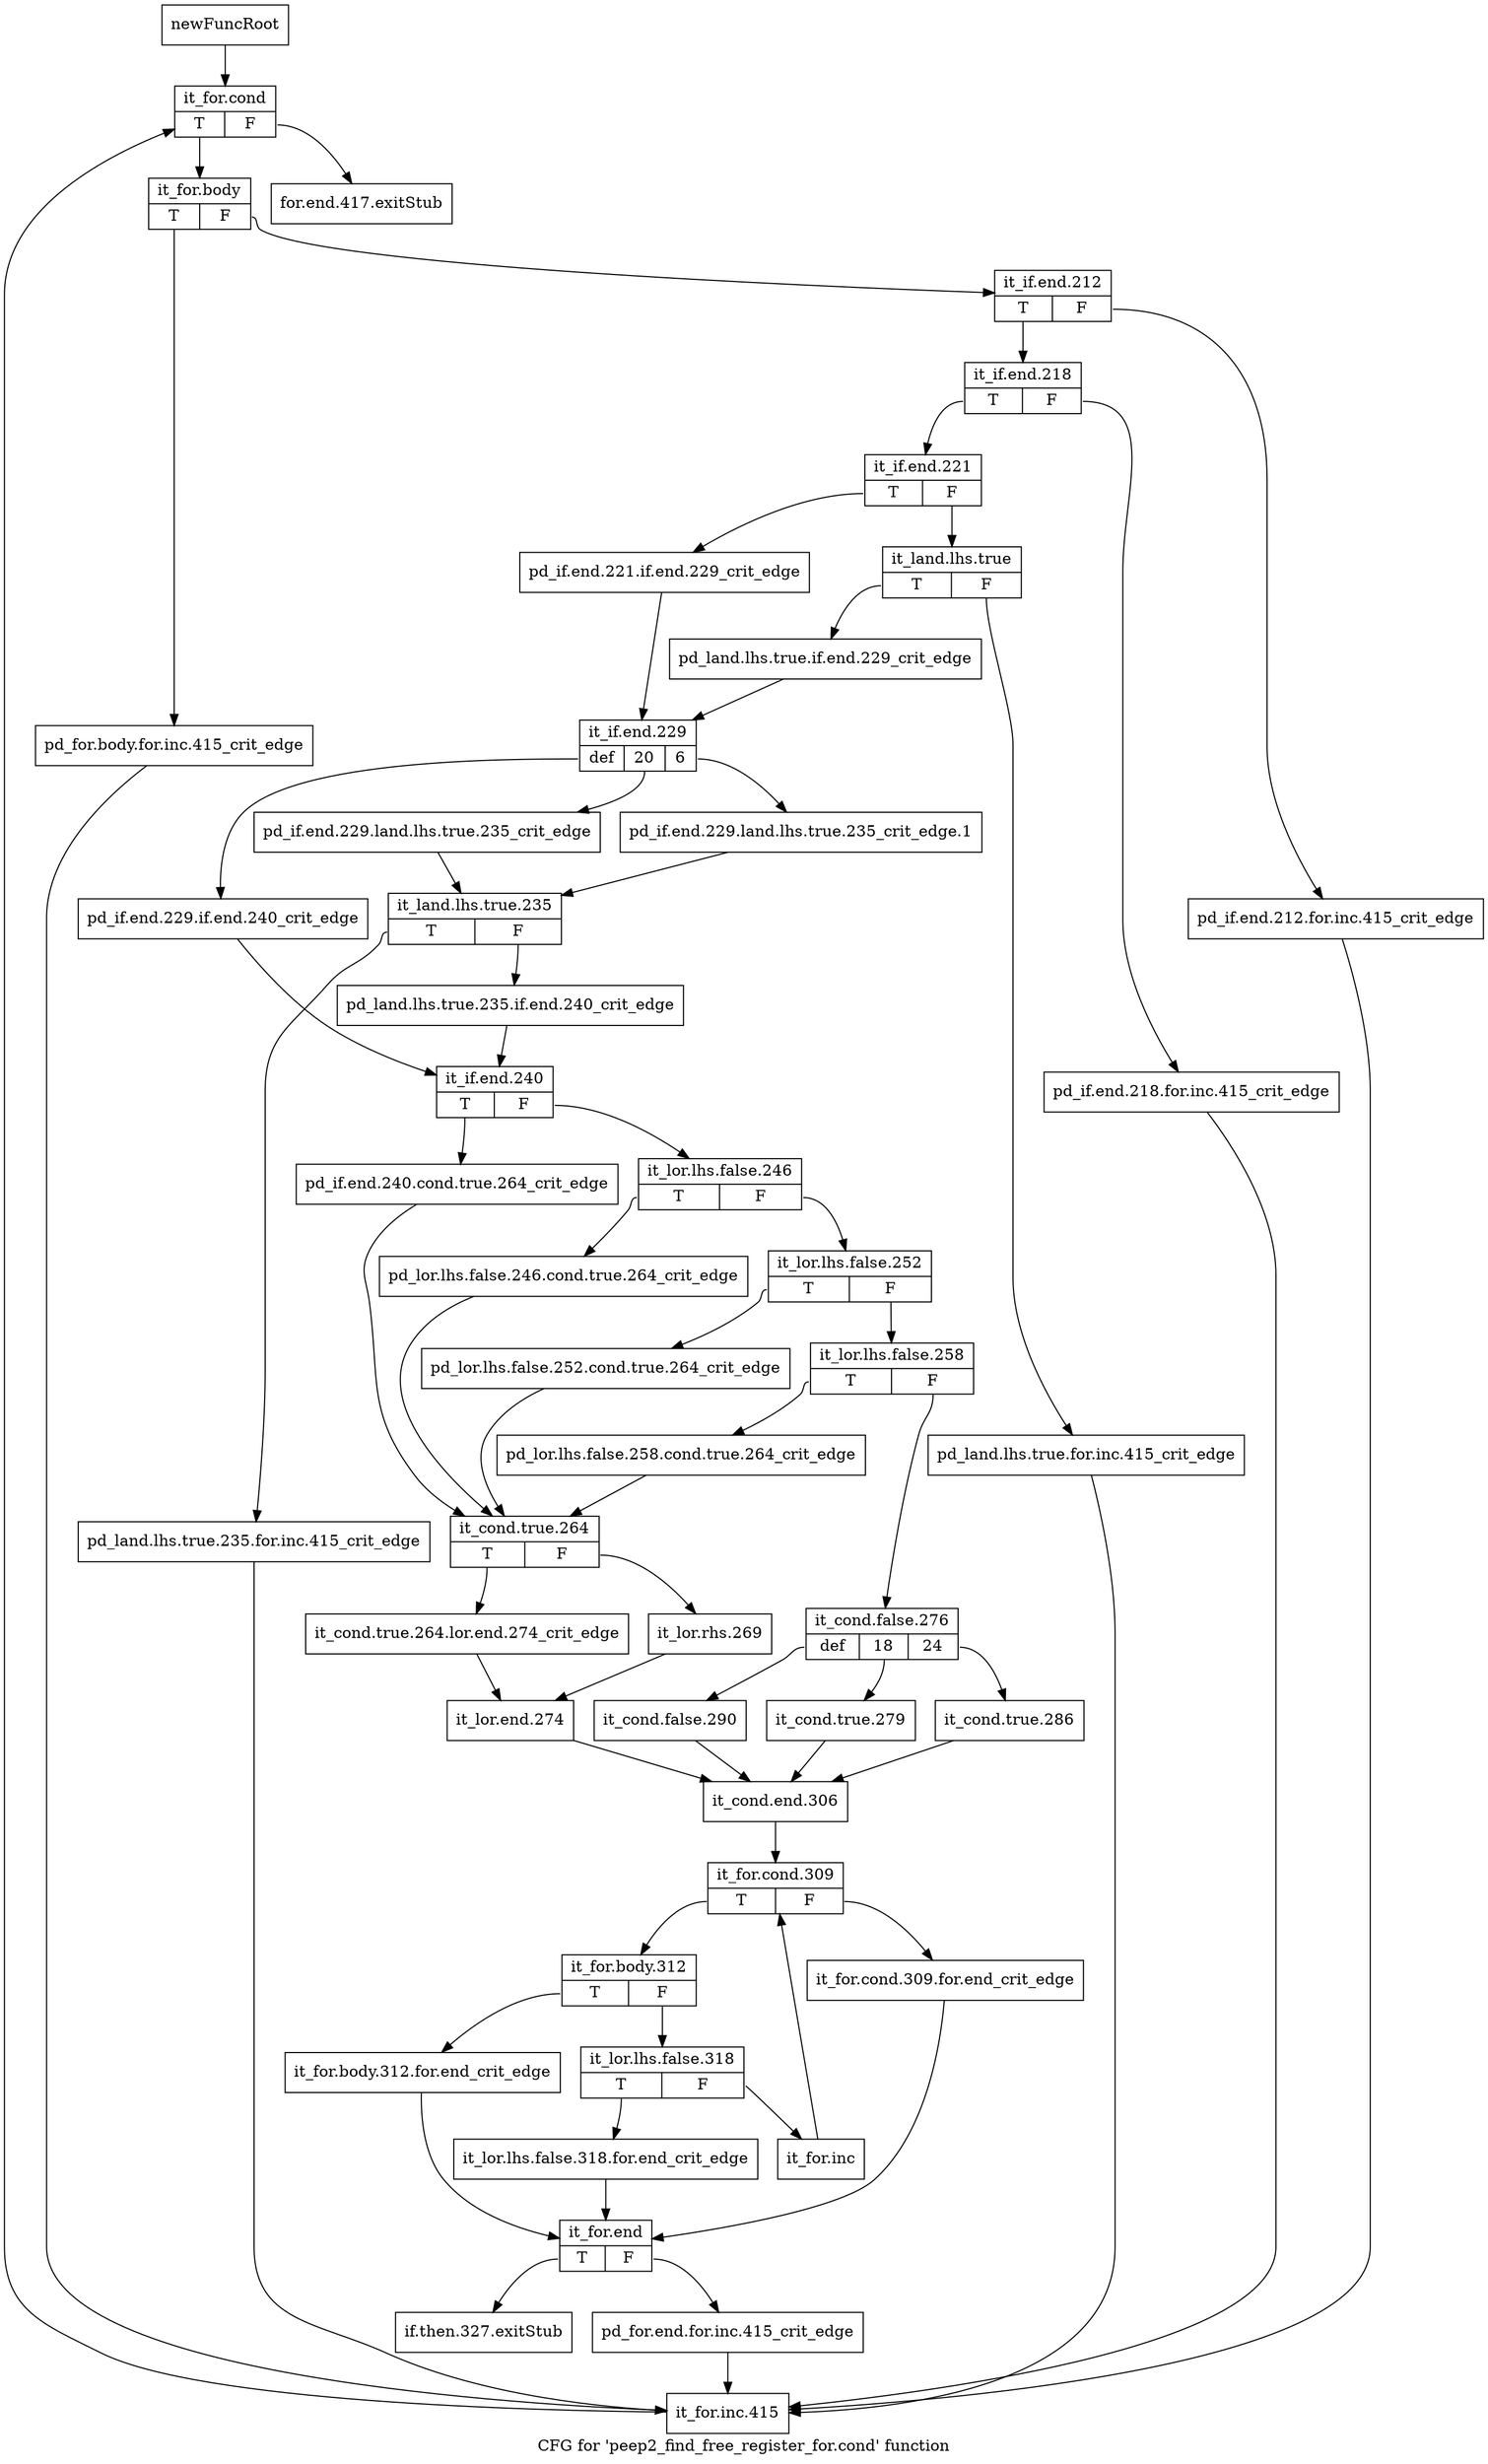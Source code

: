 digraph "CFG for 'peep2_find_free_register_for.cond' function" {
	label="CFG for 'peep2_find_free_register_for.cond' function";

	Node0xb8b2540 [shape=record,label="{newFuncRoot}"];
	Node0xb8b2540 -> Node0xb8b2630;
	Node0xb8b2590 [shape=record,label="{for.end.417.exitStub}"];
	Node0xb8b25e0 [shape=record,label="{if.then.327.exitStub}"];
	Node0xb8b2630 [shape=record,label="{it_for.cond|{<s0>T|<s1>F}}"];
	Node0xb8b2630:s0 -> Node0xb8b2680;
	Node0xb8b2630:s1 -> Node0xb8b2590;
	Node0xb8b2680 [shape=record,label="{it_for.body|{<s0>T|<s1>F}}"];
	Node0xb8b2680:s0 -> Node0xb8b33f0;
	Node0xb8b2680:s1 -> Node0xb8b26d0;
	Node0xb8b26d0 [shape=record,label="{it_if.end.212|{<s0>T|<s1>F}}"];
	Node0xb8b26d0:s0 -> Node0xb8b2770;
	Node0xb8b26d0:s1 -> Node0xb8b2720;
	Node0xb8b2720 [shape=record,label="{pd_if.end.212.for.inc.415_crit_edge}"];
	Node0xb8b2720 -> Node0xb8b3440;
	Node0xb8b2770 [shape=record,label="{it_if.end.218|{<s0>T|<s1>F}}"];
	Node0xb8b2770:s0 -> Node0xb8b2810;
	Node0xb8b2770:s1 -> Node0xb8b27c0;
	Node0xb8b27c0 [shape=record,label="{pd_if.end.218.for.inc.415_crit_edge}"];
	Node0xb8b27c0 -> Node0xb8b3440;
	Node0xb8b2810 [shape=record,label="{it_if.end.221|{<s0>T|<s1>F}}"];
	Node0xb8b2810:s0 -> Node0xb8b2950;
	Node0xb8b2810:s1 -> Node0xb8b2860;
	Node0xb8b2860 [shape=record,label="{it_land.lhs.true|{<s0>T|<s1>F}}"];
	Node0xb8b2860:s0 -> Node0xb8b2900;
	Node0xb8b2860:s1 -> Node0xb8b28b0;
	Node0xb8b28b0 [shape=record,label="{pd_land.lhs.true.for.inc.415_crit_edge}"];
	Node0xb8b28b0 -> Node0xb8b3440;
	Node0xb8b2900 [shape=record,label="{pd_land.lhs.true.if.end.229_crit_edge}"];
	Node0xb8b2900 -> Node0xb8b29a0;
	Node0xb8b2950 [shape=record,label="{pd_if.end.221.if.end.229_crit_edge}"];
	Node0xb8b2950 -> Node0xb8b29a0;
	Node0xb8b29a0 [shape=record,label="{it_if.end.229|{<s0>def|<s1>20|<s2>6}}"];
	Node0xb8b29a0:s0 -> Node0xb8b2b80;
	Node0xb8b29a0:s1 -> Node0xb8b2a40;
	Node0xb8b29a0:s2 -> Node0xb8b29f0;
	Node0xb8b29f0 [shape=record,label="{pd_if.end.229.land.lhs.true.235_crit_edge.1}"];
	Node0xb8b29f0 -> Node0xb8b2a90;
	Node0xb8b2a40 [shape=record,label="{pd_if.end.229.land.lhs.true.235_crit_edge}"];
	Node0xb8b2a40 -> Node0xb8b2a90;
	Node0xb8b2a90 [shape=record,label="{it_land.lhs.true.235|{<s0>T|<s1>F}}"];
	Node0xb8b2a90:s0 -> Node0xb8b2b30;
	Node0xb8b2a90:s1 -> Node0xb8b2ae0;
	Node0xb8b2ae0 [shape=record,label="{pd_land.lhs.true.235.if.end.240_crit_edge}"];
	Node0xb8b2ae0 -> Node0xb8b2bd0;
	Node0xb8b2b30 [shape=record,label="{pd_land.lhs.true.235.for.inc.415_crit_edge}"];
	Node0xb8b2b30 -> Node0xb8b3440;
	Node0xb8b2b80 [shape=record,label="{pd_if.end.229.if.end.240_crit_edge}"];
	Node0xb8b2b80 -> Node0xb8b2bd0;
	Node0xb8b2bd0 [shape=record,label="{it_if.end.240|{<s0>T|<s1>F}}"];
	Node0xb8b2bd0:s0 -> Node0xb8b2f40;
	Node0xb8b2bd0:s1 -> Node0xb8b2c20;
	Node0xb8b2c20 [shape=record,label="{it_lor.lhs.false.246|{<s0>T|<s1>F}}"];
	Node0xb8b2c20:s0 -> Node0xb8b2ef0;
	Node0xb8b2c20:s1 -> Node0xb8b2c70;
	Node0xb8b2c70 [shape=record,label="{it_lor.lhs.false.252|{<s0>T|<s1>F}}"];
	Node0xb8b2c70:s0 -> Node0xb8b2ea0;
	Node0xb8b2c70:s1 -> Node0xb8b2cc0;
	Node0xb8b2cc0 [shape=record,label="{it_lor.lhs.false.258|{<s0>T|<s1>F}}"];
	Node0xb8b2cc0:s0 -> Node0xb8b2e50;
	Node0xb8b2cc0:s1 -> Node0xb8b2d10;
	Node0xb8b2d10 [shape=record,label="{it_cond.false.276|{<s0>def|<s1>18|<s2>24}}"];
	Node0xb8b2d10:s0 -> Node0xb8b2e00;
	Node0xb8b2d10:s1 -> Node0xb8b2db0;
	Node0xb8b2d10:s2 -> Node0xb8b2d60;
	Node0xb8b2d60 [shape=record,label="{it_cond.true.286}"];
	Node0xb8b2d60 -> Node0xb8b30d0;
	Node0xb8b2db0 [shape=record,label="{it_cond.true.279}"];
	Node0xb8b2db0 -> Node0xb8b30d0;
	Node0xb8b2e00 [shape=record,label="{it_cond.false.290}"];
	Node0xb8b2e00 -> Node0xb8b30d0;
	Node0xb8b2e50 [shape=record,label="{pd_lor.lhs.false.258.cond.true.264_crit_edge}"];
	Node0xb8b2e50 -> Node0xb8b2f90;
	Node0xb8b2ea0 [shape=record,label="{pd_lor.lhs.false.252.cond.true.264_crit_edge}"];
	Node0xb8b2ea0 -> Node0xb8b2f90;
	Node0xb8b2ef0 [shape=record,label="{pd_lor.lhs.false.246.cond.true.264_crit_edge}"];
	Node0xb8b2ef0 -> Node0xb8b2f90;
	Node0xb8b2f40 [shape=record,label="{pd_if.end.240.cond.true.264_crit_edge}"];
	Node0xb8b2f40 -> Node0xb8b2f90;
	Node0xb8b2f90 [shape=record,label="{it_cond.true.264|{<s0>T|<s1>F}}"];
	Node0xb8b2f90:s0 -> Node0xb8b3030;
	Node0xb8b2f90:s1 -> Node0xb8b2fe0;
	Node0xb8b2fe0 [shape=record,label="{it_lor.rhs.269}"];
	Node0xb8b2fe0 -> Node0xb8b3080;
	Node0xb8b3030 [shape=record,label="{it_cond.true.264.lor.end.274_crit_edge}"];
	Node0xb8b3030 -> Node0xb8b3080;
	Node0xb8b3080 [shape=record,label="{it_lor.end.274}"];
	Node0xb8b3080 -> Node0xb8b30d0;
	Node0xb8b30d0 [shape=record,label="{it_cond.end.306}"];
	Node0xb8b30d0 -> Node0xb8b3120;
	Node0xb8b3120 [shape=record,label="{it_for.cond.309|{<s0>T|<s1>F}}"];
	Node0xb8b3120:s0 -> Node0xb8b31c0;
	Node0xb8b3120:s1 -> Node0xb8b3170;
	Node0xb8b3170 [shape=record,label="{it_for.cond.309.for.end_crit_edge}"];
	Node0xb8b3170 -> Node0xb8b3350;
	Node0xb8b31c0 [shape=record,label="{it_for.body.312|{<s0>T|<s1>F}}"];
	Node0xb8b31c0:s0 -> Node0xb8b3300;
	Node0xb8b31c0:s1 -> Node0xb8b3210;
	Node0xb8b3210 [shape=record,label="{it_lor.lhs.false.318|{<s0>T|<s1>F}}"];
	Node0xb8b3210:s0 -> Node0xb8b32b0;
	Node0xb8b3210:s1 -> Node0xb8b3260;
	Node0xb8b3260 [shape=record,label="{it_for.inc}"];
	Node0xb8b3260 -> Node0xb8b3120;
	Node0xb8b32b0 [shape=record,label="{it_lor.lhs.false.318.for.end_crit_edge}"];
	Node0xb8b32b0 -> Node0xb8b3350;
	Node0xb8b3300 [shape=record,label="{it_for.body.312.for.end_crit_edge}"];
	Node0xb8b3300 -> Node0xb8b3350;
	Node0xb8b3350 [shape=record,label="{it_for.end|{<s0>T|<s1>F}}"];
	Node0xb8b3350:s0 -> Node0xb8b25e0;
	Node0xb8b3350:s1 -> Node0xb8b33a0;
	Node0xb8b33a0 [shape=record,label="{pd_for.end.for.inc.415_crit_edge}"];
	Node0xb8b33a0 -> Node0xb8b3440;
	Node0xb8b33f0 [shape=record,label="{pd_for.body.for.inc.415_crit_edge}"];
	Node0xb8b33f0 -> Node0xb8b3440;
	Node0xb8b3440 [shape=record,label="{it_for.inc.415}"];
	Node0xb8b3440 -> Node0xb8b2630;
}
